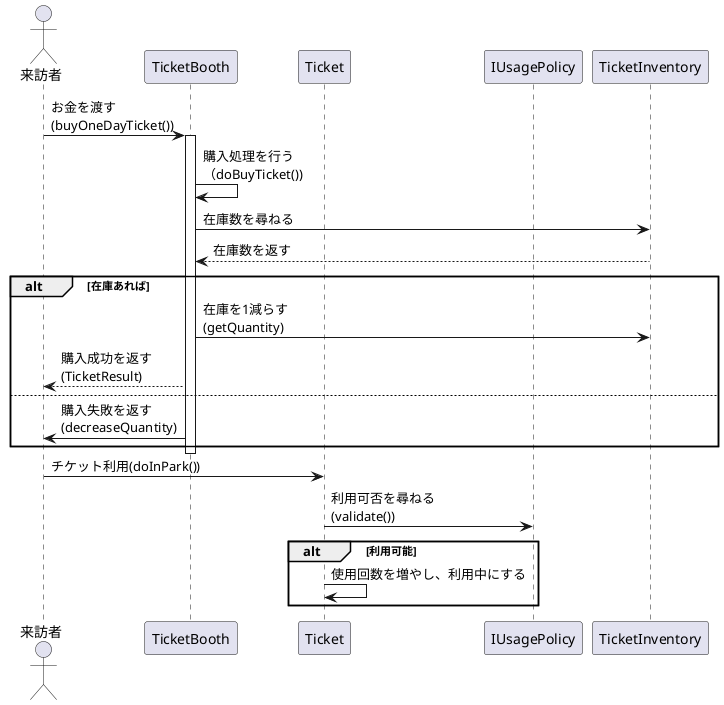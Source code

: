 @startuml

actor visitor as "来訪者"
participant tb as "TicketBooth"
participant t as "Ticket"
participant policy as "IUsagePolicy"
participant ti as "TicketInventory"

visitor -> tb: お金を渡す\n(buyOneDayTicket())
activate tb
tb -> tb: 購入処理を行う\n（doBuyTicket())
tb -> ti: 在庫数を尋ねる
ti --> tb: 在庫数を返す

alt 在庫あれば
    tb -> ti: 在庫を1減らす\n(getQuantity)
    tb --> visitor: 購入成功を返す\n(TicketResult)
else
    tb -> visitor: 購入失敗を返す\n(decreaseQuantity)
end

deactivate tb

visitor -> t: チケット利用(doInPark())
t -> policy: 利用可否を尋ねる\n(validate())
alt 利用可能
    t -> t: 使用回数を増やし、利用中にする
    
end
